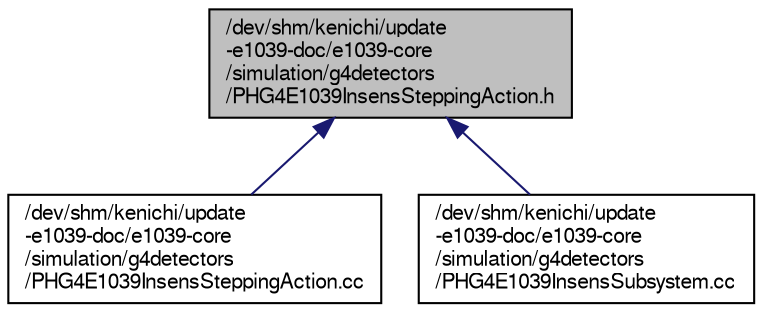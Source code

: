 digraph "/dev/shm/kenichi/update-e1039-doc/e1039-core/simulation/g4detectors/PHG4E1039InsensSteppingAction.h"
{
  bgcolor="transparent";
  edge [fontname="FreeSans",fontsize="10",labelfontname="FreeSans",labelfontsize="10"];
  node [fontname="FreeSans",fontsize="10",shape=record];
  Node1 [label="/dev/shm/kenichi/update\l-e1039-doc/e1039-core\l/simulation/g4detectors\l/PHG4E1039InsensSteppingAction.h",height=0.2,width=0.4,color="black", fillcolor="grey75", style="filled" fontcolor="black"];
  Node1 -> Node2 [dir="back",color="midnightblue",fontsize="10",style="solid",fontname="FreeSans"];
  Node2 [label="/dev/shm/kenichi/update\l-e1039-doc/e1039-core\l/simulation/g4detectors\l/PHG4E1039InsensSteppingAction.cc",height=0.2,width=0.4,color="black",URL="$d4/ddf/PHG4E1039InsensSteppingAction_8cc.html"];
  Node1 -> Node3 [dir="back",color="midnightblue",fontsize="10",style="solid",fontname="FreeSans"];
  Node3 [label="/dev/shm/kenichi/update\l-e1039-doc/e1039-core\l/simulation/g4detectors\l/PHG4E1039InsensSubsystem.cc",height=0.2,width=0.4,color="black",URL="$dc/de7/PHG4E1039InsensSubsystem_8cc.html"];
}
